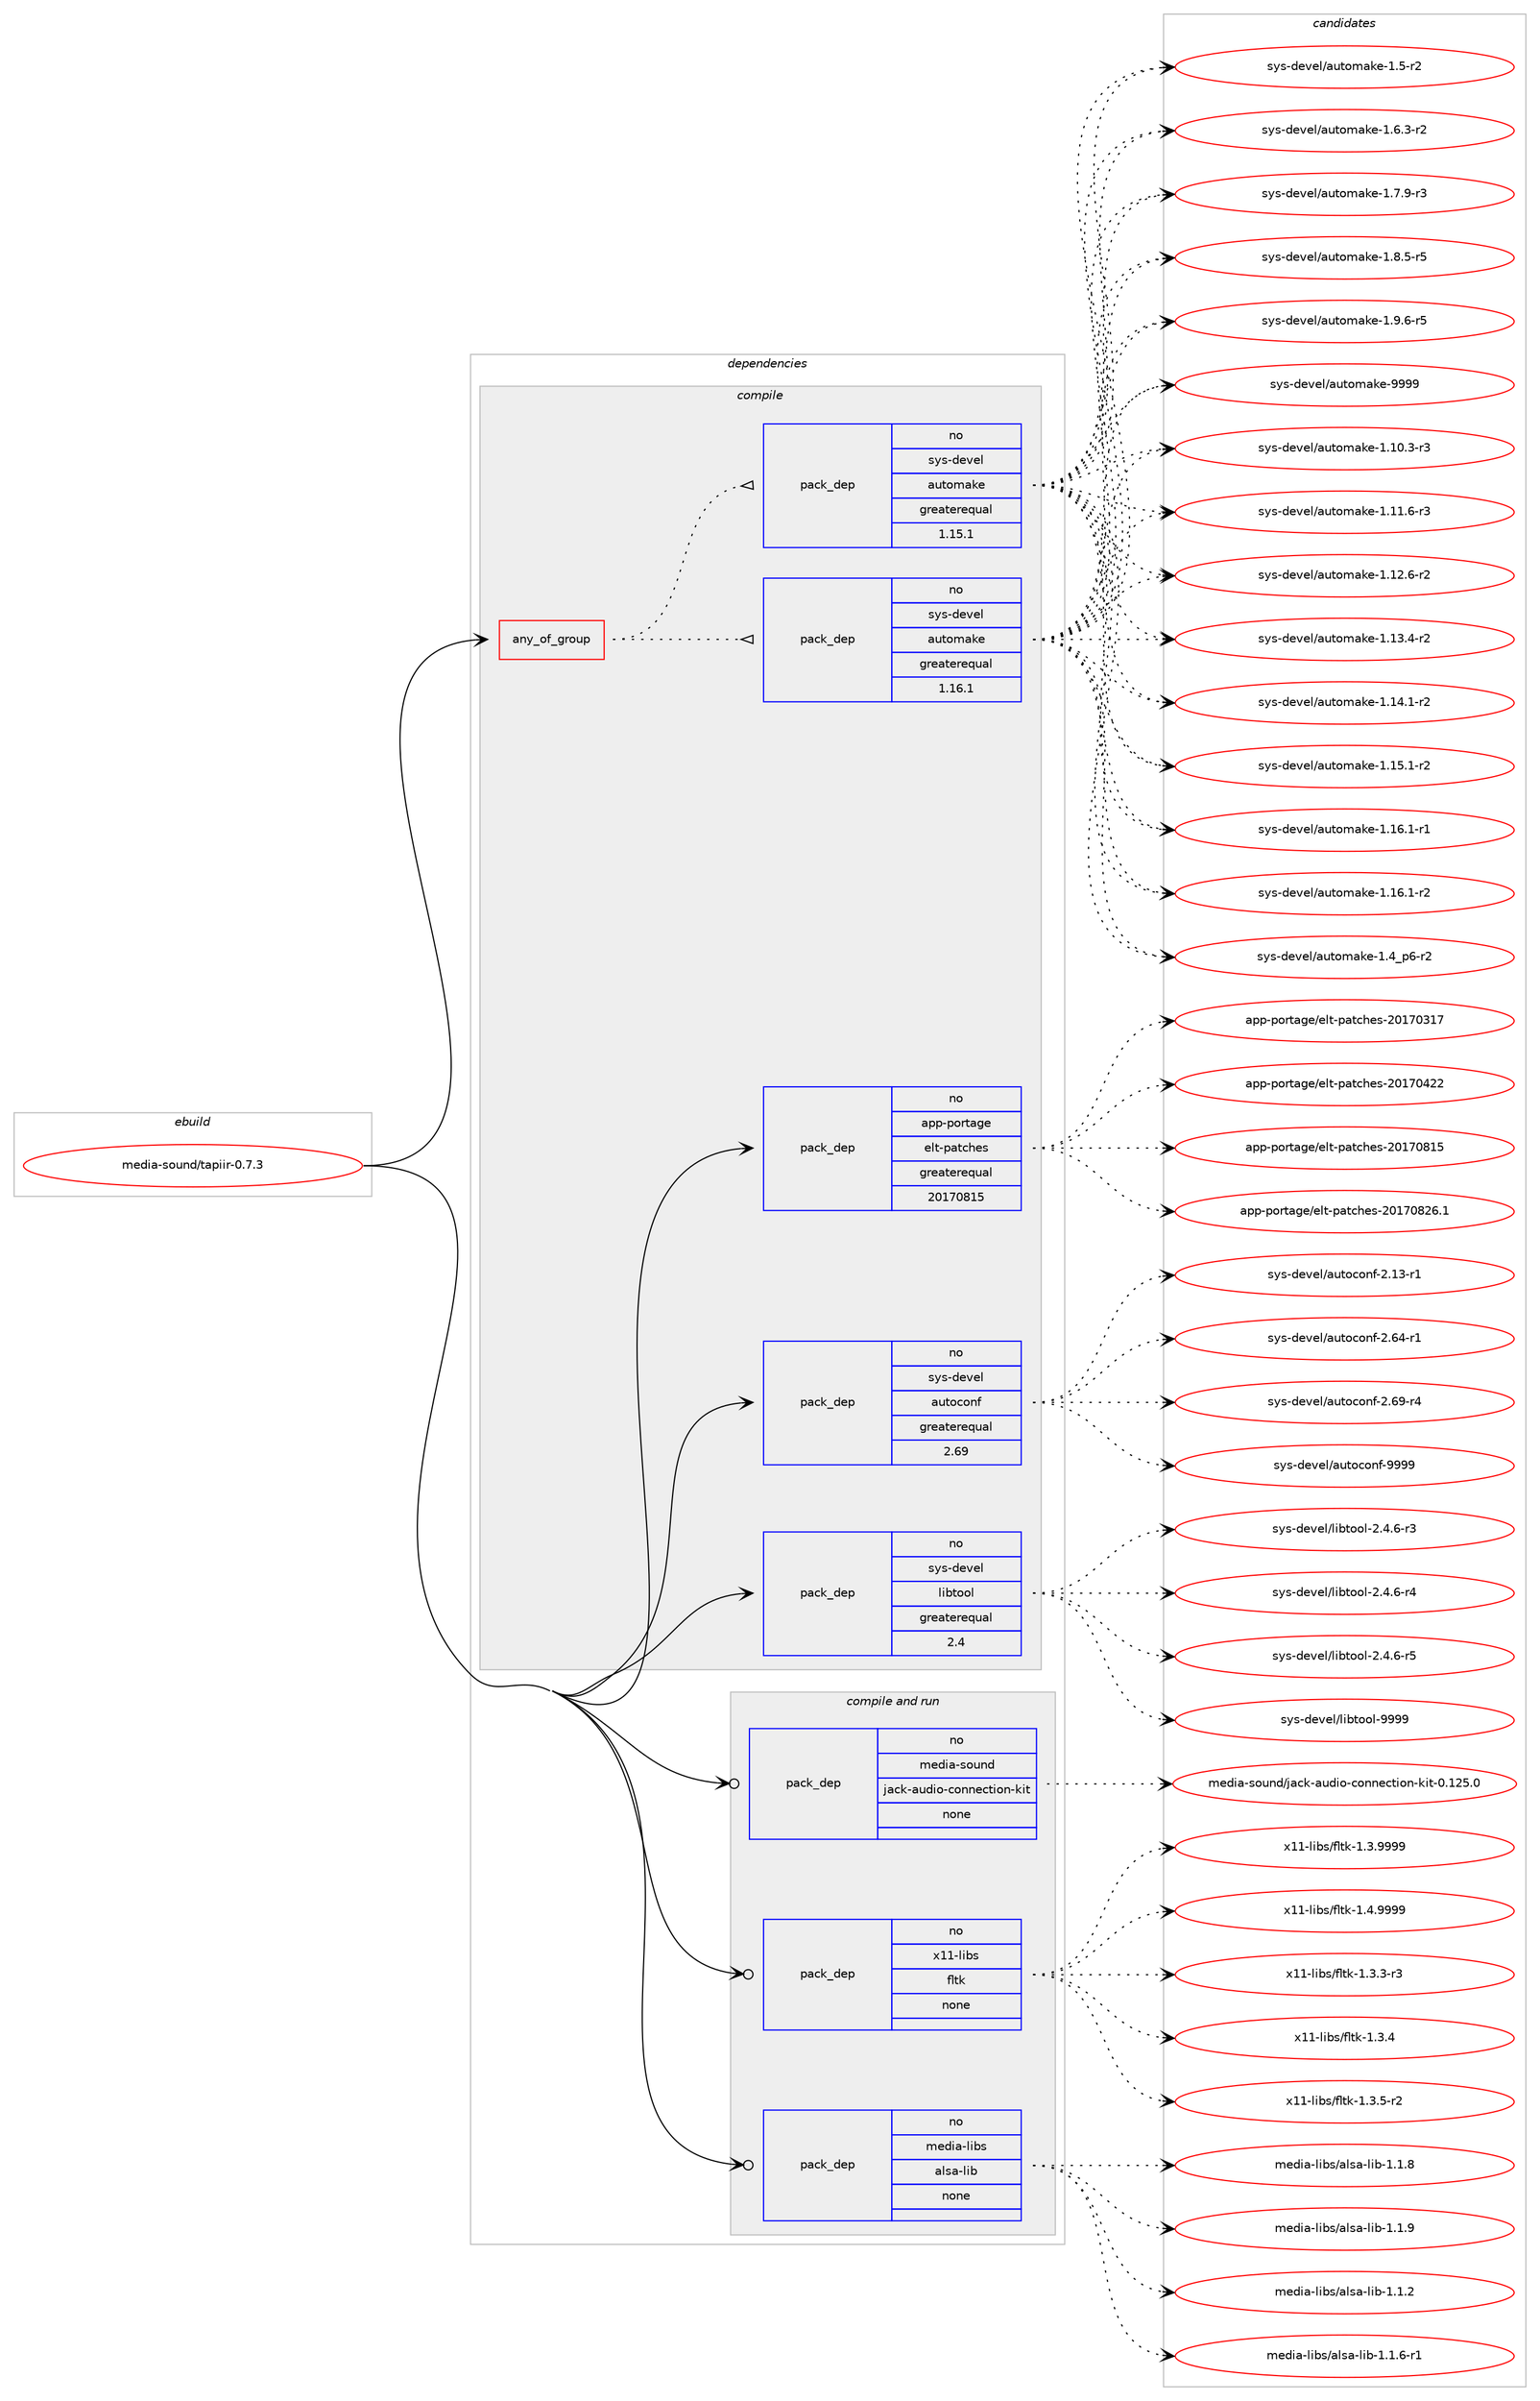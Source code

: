 digraph prolog {

# *************
# Graph options
# *************

newrank=true;
concentrate=true;
compound=true;
graph [rankdir=LR,fontname=Helvetica,fontsize=10,ranksep=1.5];#, ranksep=2.5, nodesep=0.2];
edge  [arrowhead=vee];
node  [fontname=Helvetica,fontsize=10];

# **********
# The ebuild
# **********

subgraph cluster_leftcol {
color=gray;
rank=same;
label=<<i>ebuild</i>>;
id [label="media-sound/tapiir-0.7.3", color=red, width=4, href="../media-sound/tapiir-0.7.3.svg"];
}

# ****************
# The dependencies
# ****************

subgraph cluster_midcol {
color=gray;
label=<<i>dependencies</i>>;
subgraph cluster_compile {
fillcolor="#eeeeee";
style=filled;
label=<<i>compile</i>>;
subgraph any13603 {
dependency804003 [label=<<TABLE BORDER="0" CELLBORDER="1" CELLSPACING="0" CELLPADDING="4"><TR><TD CELLPADDING="10">any_of_group</TD></TR></TABLE>>, shape=none, color=red];subgraph pack594711 {
dependency804004 [label=<<TABLE BORDER="0" CELLBORDER="1" CELLSPACING="0" CELLPADDING="4" WIDTH="220"><TR><TD ROWSPAN="6" CELLPADDING="30">pack_dep</TD></TR><TR><TD WIDTH="110">no</TD></TR><TR><TD>sys-devel</TD></TR><TR><TD>automake</TD></TR><TR><TD>greaterequal</TD></TR><TR><TD>1.16.1</TD></TR></TABLE>>, shape=none, color=blue];
}
dependency804003:e -> dependency804004:w [weight=20,style="dotted",arrowhead="oinv"];
subgraph pack594712 {
dependency804005 [label=<<TABLE BORDER="0" CELLBORDER="1" CELLSPACING="0" CELLPADDING="4" WIDTH="220"><TR><TD ROWSPAN="6" CELLPADDING="30">pack_dep</TD></TR><TR><TD WIDTH="110">no</TD></TR><TR><TD>sys-devel</TD></TR><TR><TD>automake</TD></TR><TR><TD>greaterequal</TD></TR><TR><TD>1.15.1</TD></TR></TABLE>>, shape=none, color=blue];
}
dependency804003:e -> dependency804005:w [weight=20,style="dotted",arrowhead="oinv"];
}
id:e -> dependency804003:w [weight=20,style="solid",arrowhead="vee"];
subgraph pack594713 {
dependency804006 [label=<<TABLE BORDER="0" CELLBORDER="1" CELLSPACING="0" CELLPADDING="4" WIDTH="220"><TR><TD ROWSPAN="6" CELLPADDING="30">pack_dep</TD></TR><TR><TD WIDTH="110">no</TD></TR><TR><TD>app-portage</TD></TR><TR><TD>elt-patches</TD></TR><TR><TD>greaterequal</TD></TR><TR><TD>20170815</TD></TR></TABLE>>, shape=none, color=blue];
}
id:e -> dependency804006:w [weight=20,style="solid",arrowhead="vee"];
subgraph pack594714 {
dependency804007 [label=<<TABLE BORDER="0" CELLBORDER="1" CELLSPACING="0" CELLPADDING="4" WIDTH="220"><TR><TD ROWSPAN="6" CELLPADDING="30">pack_dep</TD></TR><TR><TD WIDTH="110">no</TD></TR><TR><TD>sys-devel</TD></TR><TR><TD>autoconf</TD></TR><TR><TD>greaterequal</TD></TR><TR><TD>2.69</TD></TR></TABLE>>, shape=none, color=blue];
}
id:e -> dependency804007:w [weight=20,style="solid",arrowhead="vee"];
subgraph pack594715 {
dependency804008 [label=<<TABLE BORDER="0" CELLBORDER="1" CELLSPACING="0" CELLPADDING="4" WIDTH="220"><TR><TD ROWSPAN="6" CELLPADDING="30">pack_dep</TD></TR><TR><TD WIDTH="110">no</TD></TR><TR><TD>sys-devel</TD></TR><TR><TD>libtool</TD></TR><TR><TD>greaterequal</TD></TR><TR><TD>2.4</TD></TR></TABLE>>, shape=none, color=blue];
}
id:e -> dependency804008:w [weight=20,style="solid",arrowhead="vee"];
}
subgraph cluster_compileandrun {
fillcolor="#eeeeee";
style=filled;
label=<<i>compile and run</i>>;
subgraph pack594716 {
dependency804009 [label=<<TABLE BORDER="0" CELLBORDER="1" CELLSPACING="0" CELLPADDING="4" WIDTH="220"><TR><TD ROWSPAN="6" CELLPADDING="30">pack_dep</TD></TR><TR><TD WIDTH="110">no</TD></TR><TR><TD>media-libs</TD></TR><TR><TD>alsa-lib</TD></TR><TR><TD>none</TD></TR><TR><TD></TD></TR></TABLE>>, shape=none, color=blue];
}
id:e -> dependency804009:w [weight=20,style="solid",arrowhead="odotvee"];
subgraph pack594717 {
dependency804010 [label=<<TABLE BORDER="0" CELLBORDER="1" CELLSPACING="0" CELLPADDING="4" WIDTH="220"><TR><TD ROWSPAN="6" CELLPADDING="30">pack_dep</TD></TR><TR><TD WIDTH="110">no</TD></TR><TR><TD>media-sound</TD></TR><TR><TD>jack-audio-connection-kit</TD></TR><TR><TD>none</TD></TR><TR><TD></TD></TR></TABLE>>, shape=none, color=blue];
}
id:e -> dependency804010:w [weight=20,style="solid",arrowhead="odotvee"];
subgraph pack594718 {
dependency804011 [label=<<TABLE BORDER="0" CELLBORDER="1" CELLSPACING="0" CELLPADDING="4" WIDTH="220"><TR><TD ROWSPAN="6" CELLPADDING="30">pack_dep</TD></TR><TR><TD WIDTH="110">no</TD></TR><TR><TD>x11-libs</TD></TR><TR><TD>fltk</TD></TR><TR><TD>none</TD></TR><TR><TD></TD></TR></TABLE>>, shape=none, color=blue];
}
id:e -> dependency804011:w [weight=20,style="solid",arrowhead="odotvee"];
}
subgraph cluster_run {
fillcolor="#eeeeee";
style=filled;
label=<<i>run</i>>;
}
}

# **************
# The candidates
# **************

subgraph cluster_choices {
rank=same;
color=gray;
label=<<i>candidates</i>>;

subgraph choice594711 {
color=black;
nodesep=1;
choice11512111545100101118101108479711711611110997107101454946494846514511451 [label="sys-devel/automake-1.10.3-r3", color=red, width=4,href="../sys-devel/automake-1.10.3-r3.svg"];
choice11512111545100101118101108479711711611110997107101454946494946544511451 [label="sys-devel/automake-1.11.6-r3", color=red, width=4,href="../sys-devel/automake-1.11.6-r3.svg"];
choice11512111545100101118101108479711711611110997107101454946495046544511450 [label="sys-devel/automake-1.12.6-r2", color=red, width=4,href="../sys-devel/automake-1.12.6-r2.svg"];
choice11512111545100101118101108479711711611110997107101454946495146524511450 [label="sys-devel/automake-1.13.4-r2", color=red, width=4,href="../sys-devel/automake-1.13.4-r2.svg"];
choice11512111545100101118101108479711711611110997107101454946495246494511450 [label="sys-devel/automake-1.14.1-r2", color=red, width=4,href="../sys-devel/automake-1.14.1-r2.svg"];
choice11512111545100101118101108479711711611110997107101454946495346494511450 [label="sys-devel/automake-1.15.1-r2", color=red, width=4,href="../sys-devel/automake-1.15.1-r2.svg"];
choice11512111545100101118101108479711711611110997107101454946495446494511449 [label="sys-devel/automake-1.16.1-r1", color=red, width=4,href="../sys-devel/automake-1.16.1-r1.svg"];
choice11512111545100101118101108479711711611110997107101454946495446494511450 [label="sys-devel/automake-1.16.1-r2", color=red, width=4,href="../sys-devel/automake-1.16.1-r2.svg"];
choice115121115451001011181011084797117116111109971071014549465295112544511450 [label="sys-devel/automake-1.4_p6-r2", color=red, width=4,href="../sys-devel/automake-1.4_p6-r2.svg"];
choice11512111545100101118101108479711711611110997107101454946534511450 [label="sys-devel/automake-1.5-r2", color=red, width=4,href="../sys-devel/automake-1.5-r2.svg"];
choice115121115451001011181011084797117116111109971071014549465446514511450 [label="sys-devel/automake-1.6.3-r2", color=red, width=4,href="../sys-devel/automake-1.6.3-r2.svg"];
choice115121115451001011181011084797117116111109971071014549465546574511451 [label="sys-devel/automake-1.7.9-r3", color=red, width=4,href="../sys-devel/automake-1.7.9-r3.svg"];
choice115121115451001011181011084797117116111109971071014549465646534511453 [label="sys-devel/automake-1.8.5-r5", color=red, width=4,href="../sys-devel/automake-1.8.5-r5.svg"];
choice115121115451001011181011084797117116111109971071014549465746544511453 [label="sys-devel/automake-1.9.6-r5", color=red, width=4,href="../sys-devel/automake-1.9.6-r5.svg"];
choice115121115451001011181011084797117116111109971071014557575757 [label="sys-devel/automake-9999", color=red, width=4,href="../sys-devel/automake-9999.svg"];
dependency804004:e -> choice11512111545100101118101108479711711611110997107101454946494846514511451:w [style=dotted,weight="100"];
dependency804004:e -> choice11512111545100101118101108479711711611110997107101454946494946544511451:w [style=dotted,weight="100"];
dependency804004:e -> choice11512111545100101118101108479711711611110997107101454946495046544511450:w [style=dotted,weight="100"];
dependency804004:e -> choice11512111545100101118101108479711711611110997107101454946495146524511450:w [style=dotted,weight="100"];
dependency804004:e -> choice11512111545100101118101108479711711611110997107101454946495246494511450:w [style=dotted,weight="100"];
dependency804004:e -> choice11512111545100101118101108479711711611110997107101454946495346494511450:w [style=dotted,weight="100"];
dependency804004:e -> choice11512111545100101118101108479711711611110997107101454946495446494511449:w [style=dotted,weight="100"];
dependency804004:e -> choice11512111545100101118101108479711711611110997107101454946495446494511450:w [style=dotted,weight="100"];
dependency804004:e -> choice115121115451001011181011084797117116111109971071014549465295112544511450:w [style=dotted,weight="100"];
dependency804004:e -> choice11512111545100101118101108479711711611110997107101454946534511450:w [style=dotted,weight="100"];
dependency804004:e -> choice115121115451001011181011084797117116111109971071014549465446514511450:w [style=dotted,weight="100"];
dependency804004:e -> choice115121115451001011181011084797117116111109971071014549465546574511451:w [style=dotted,weight="100"];
dependency804004:e -> choice115121115451001011181011084797117116111109971071014549465646534511453:w [style=dotted,weight="100"];
dependency804004:e -> choice115121115451001011181011084797117116111109971071014549465746544511453:w [style=dotted,weight="100"];
dependency804004:e -> choice115121115451001011181011084797117116111109971071014557575757:w [style=dotted,weight="100"];
}
subgraph choice594712 {
color=black;
nodesep=1;
choice11512111545100101118101108479711711611110997107101454946494846514511451 [label="sys-devel/automake-1.10.3-r3", color=red, width=4,href="../sys-devel/automake-1.10.3-r3.svg"];
choice11512111545100101118101108479711711611110997107101454946494946544511451 [label="sys-devel/automake-1.11.6-r3", color=red, width=4,href="../sys-devel/automake-1.11.6-r3.svg"];
choice11512111545100101118101108479711711611110997107101454946495046544511450 [label="sys-devel/automake-1.12.6-r2", color=red, width=4,href="../sys-devel/automake-1.12.6-r2.svg"];
choice11512111545100101118101108479711711611110997107101454946495146524511450 [label="sys-devel/automake-1.13.4-r2", color=red, width=4,href="../sys-devel/automake-1.13.4-r2.svg"];
choice11512111545100101118101108479711711611110997107101454946495246494511450 [label="sys-devel/automake-1.14.1-r2", color=red, width=4,href="../sys-devel/automake-1.14.1-r2.svg"];
choice11512111545100101118101108479711711611110997107101454946495346494511450 [label="sys-devel/automake-1.15.1-r2", color=red, width=4,href="../sys-devel/automake-1.15.1-r2.svg"];
choice11512111545100101118101108479711711611110997107101454946495446494511449 [label="sys-devel/automake-1.16.1-r1", color=red, width=4,href="../sys-devel/automake-1.16.1-r1.svg"];
choice11512111545100101118101108479711711611110997107101454946495446494511450 [label="sys-devel/automake-1.16.1-r2", color=red, width=4,href="../sys-devel/automake-1.16.1-r2.svg"];
choice115121115451001011181011084797117116111109971071014549465295112544511450 [label="sys-devel/automake-1.4_p6-r2", color=red, width=4,href="../sys-devel/automake-1.4_p6-r2.svg"];
choice11512111545100101118101108479711711611110997107101454946534511450 [label="sys-devel/automake-1.5-r2", color=red, width=4,href="../sys-devel/automake-1.5-r2.svg"];
choice115121115451001011181011084797117116111109971071014549465446514511450 [label="sys-devel/automake-1.6.3-r2", color=red, width=4,href="../sys-devel/automake-1.6.3-r2.svg"];
choice115121115451001011181011084797117116111109971071014549465546574511451 [label="sys-devel/automake-1.7.9-r3", color=red, width=4,href="../sys-devel/automake-1.7.9-r3.svg"];
choice115121115451001011181011084797117116111109971071014549465646534511453 [label="sys-devel/automake-1.8.5-r5", color=red, width=4,href="../sys-devel/automake-1.8.5-r5.svg"];
choice115121115451001011181011084797117116111109971071014549465746544511453 [label="sys-devel/automake-1.9.6-r5", color=red, width=4,href="../sys-devel/automake-1.9.6-r5.svg"];
choice115121115451001011181011084797117116111109971071014557575757 [label="sys-devel/automake-9999", color=red, width=4,href="../sys-devel/automake-9999.svg"];
dependency804005:e -> choice11512111545100101118101108479711711611110997107101454946494846514511451:w [style=dotted,weight="100"];
dependency804005:e -> choice11512111545100101118101108479711711611110997107101454946494946544511451:w [style=dotted,weight="100"];
dependency804005:e -> choice11512111545100101118101108479711711611110997107101454946495046544511450:w [style=dotted,weight="100"];
dependency804005:e -> choice11512111545100101118101108479711711611110997107101454946495146524511450:w [style=dotted,weight="100"];
dependency804005:e -> choice11512111545100101118101108479711711611110997107101454946495246494511450:w [style=dotted,weight="100"];
dependency804005:e -> choice11512111545100101118101108479711711611110997107101454946495346494511450:w [style=dotted,weight="100"];
dependency804005:e -> choice11512111545100101118101108479711711611110997107101454946495446494511449:w [style=dotted,weight="100"];
dependency804005:e -> choice11512111545100101118101108479711711611110997107101454946495446494511450:w [style=dotted,weight="100"];
dependency804005:e -> choice115121115451001011181011084797117116111109971071014549465295112544511450:w [style=dotted,weight="100"];
dependency804005:e -> choice11512111545100101118101108479711711611110997107101454946534511450:w [style=dotted,weight="100"];
dependency804005:e -> choice115121115451001011181011084797117116111109971071014549465446514511450:w [style=dotted,weight="100"];
dependency804005:e -> choice115121115451001011181011084797117116111109971071014549465546574511451:w [style=dotted,weight="100"];
dependency804005:e -> choice115121115451001011181011084797117116111109971071014549465646534511453:w [style=dotted,weight="100"];
dependency804005:e -> choice115121115451001011181011084797117116111109971071014549465746544511453:w [style=dotted,weight="100"];
dependency804005:e -> choice115121115451001011181011084797117116111109971071014557575757:w [style=dotted,weight="100"];
}
subgraph choice594713 {
color=black;
nodesep=1;
choice97112112451121111141169710310147101108116451129711699104101115455048495548514955 [label="app-portage/elt-patches-20170317", color=red, width=4,href="../app-portage/elt-patches-20170317.svg"];
choice97112112451121111141169710310147101108116451129711699104101115455048495548525050 [label="app-portage/elt-patches-20170422", color=red, width=4,href="../app-portage/elt-patches-20170422.svg"];
choice97112112451121111141169710310147101108116451129711699104101115455048495548564953 [label="app-portage/elt-patches-20170815", color=red, width=4,href="../app-portage/elt-patches-20170815.svg"];
choice971121124511211111411697103101471011081164511297116991041011154550484955485650544649 [label="app-portage/elt-patches-20170826.1", color=red, width=4,href="../app-portage/elt-patches-20170826.1.svg"];
dependency804006:e -> choice97112112451121111141169710310147101108116451129711699104101115455048495548514955:w [style=dotted,weight="100"];
dependency804006:e -> choice97112112451121111141169710310147101108116451129711699104101115455048495548525050:w [style=dotted,weight="100"];
dependency804006:e -> choice97112112451121111141169710310147101108116451129711699104101115455048495548564953:w [style=dotted,weight="100"];
dependency804006:e -> choice971121124511211111411697103101471011081164511297116991041011154550484955485650544649:w [style=dotted,weight="100"];
}
subgraph choice594714 {
color=black;
nodesep=1;
choice1151211154510010111810110847971171161119911111010245504649514511449 [label="sys-devel/autoconf-2.13-r1", color=red, width=4,href="../sys-devel/autoconf-2.13-r1.svg"];
choice1151211154510010111810110847971171161119911111010245504654524511449 [label="sys-devel/autoconf-2.64-r1", color=red, width=4,href="../sys-devel/autoconf-2.64-r1.svg"];
choice1151211154510010111810110847971171161119911111010245504654574511452 [label="sys-devel/autoconf-2.69-r4", color=red, width=4,href="../sys-devel/autoconf-2.69-r4.svg"];
choice115121115451001011181011084797117116111991111101024557575757 [label="sys-devel/autoconf-9999", color=red, width=4,href="../sys-devel/autoconf-9999.svg"];
dependency804007:e -> choice1151211154510010111810110847971171161119911111010245504649514511449:w [style=dotted,weight="100"];
dependency804007:e -> choice1151211154510010111810110847971171161119911111010245504654524511449:w [style=dotted,weight="100"];
dependency804007:e -> choice1151211154510010111810110847971171161119911111010245504654574511452:w [style=dotted,weight="100"];
dependency804007:e -> choice115121115451001011181011084797117116111991111101024557575757:w [style=dotted,weight="100"];
}
subgraph choice594715 {
color=black;
nodesep=1;
choice1151211154510010111810110847108105981161111111084550465246544511451 [label="sys-devel/libtool-2.4.6-r3", color=red, width=4,href="../sys-devel/libtool-2.4.6-r3.svg"];
choice1151211154510010111810110847108105981161111111084550465246544511452 [label="sys-devel/libtool-2.4.6-r4", color=red, width=4,href="../sys-devel/libtool-2.4.6-r4.svg"];
choice1151211154510010111810110847108105981161111111084550465246544511453 [label="sys-devel/libtool-2.4.6-r5", color=red, width=4,href="../sys-devel/libtool-2.4.6-r5.svg"];
choice1151211154510010111810110847108105981161111111084557575757 [label="sys-devel/libtool-9999", color=red, width=4,href="../sys-devel/libtool-9999.svg"];
dependency804008:e -> choice1151211154510010111810110847108105981161111111084550465246544511451:w [style=dotted,weight="100"];
dependency804008:e -> choice1151211154510010111810110847108105981161111111084550465246544511452:w [style=dotted,weight="100"];
dependency804008:e -> choice1151211154510010111810110847108105981161111111084550465246544511453:w [style=dotted,weight="100"];
dependency804008:e -> choice1151211154510010111810110847108105981161111111084557575757:w [style=dotted,weight="100"];
}
subgraph choice594716 {
color=black;
nodesep=1;
choice1091011001059745108105981154797108115974510810598454946494650 [label="media-libs/alsa-lib-1.1.2", color=red, width=4,href="../media-libs/alsa-lib-1.1.2.svg"];
choice10910110010597451081059811547971081159745108105984549464946544511449 [label="media-libs/alsa-lib-1.1.6-r1", color=red, width=4,href="../media-libs/alsa-lib-1.1.6-r1.svg"];
choice1091011001059745108105981154797108115974510810598454946494656 [label="media-libs/alsa-lib-1.1.8", color=red, width=4,href="../media-libs/alsa-lib-1.1.8.svg"];
choice1091011001059745108105981154797108115974510810598454946494657 [label="media-libs/alsa-lib-1.1.9", color=red, width=4,href="../media-libs/alsa-lib-1.1.9.svg"];
dependency804009:e -> choice1091011001059745108105981154797108115974510810598454946494650:w [style=dotted,weight="100"];
dependency804009:e -> choice10910110010597451081059811547971081159745108105984549464946544511449:w [style=dotted,weight="100"];
dependency804009:e -> choice1091011001059745108105981154797108115974510810598454946494656:w [style=dotted,weight="100"];
dependency804009:e -> choice1091011001059745108105981154797108115974510810598454946494657:w [style=dotted,weight="100"];
}
subgraph choice594717 {
color=black;
nodesep=1;
choice10910110010597451151111171101004710697991074597117100105111459911111011010199116105111110451071051164548464950534648 [label="media-sound/jack-audio-connection-kit-0.125.0", color=red, width=4,href="../media-sound/jack-audio-connection-kit-0.125.0.svg"];
dependency804010:e -> choice10910110010597451151111171101004710697991074597117100105111459911111011010199116105111110451071051164548464950534648:w [style=dotted,weight="100"];
}
subgraph choice594718 {
color=black;
nodesep=1;
choice12049494510810598115471021081161074549465146514511451 [label="x11-libs/fltk-1.3.3-r3", color=red, width=4,href="../x11-libs/fltk-1.3.3-r3.svg"];
choice1204949451081059811547102108116107454946514652 [label="x11-libs/fltk-1.3.4", color=red, width=4,href="../x11-libs/fltk-1.3.4.svg"];
choice12049494510810598115471021081161074549465146534511450 [label="x11-libs/fltk-1.3.5-r2", color=red, width=4,href="../x11-libs/fltk-1.3.5-r2.svg"];
choice1204949451081059811547102108116107454946514657575757 [label="x11-libs/fltk-1.3.9999", color=red, width=4,href="../x11-libs/fltk-1.3.9999.svg"];
choice1204949451081059811547102108116107454946524657575757 [label="x11-libs/fltk-1.4.9999", color=red, width=4,href="../x11-libs/fltk-1.4.9999.svg"];
dependency804011:e -> choice12049494510810598115471021081161074549465146514511451:w [style=dotted,weight="100"];
dependency804011:e -> choice1204949451081059811547102108116107454946514652:w [style=dotted,weight="100"];
dependency804011:e -> choice12049494510810598115471021081161074549465146534511450:w [style=dotted,weight="100"];
dependency804011:e -> choice1204949451081059811547102108116107454946514657575757:w [style=dotted,weight="100"];
dependency804011:e -> choice1204949451081059811547102108116107454946524657575757:w [style=dotted,weight="100"];
}
}

}
